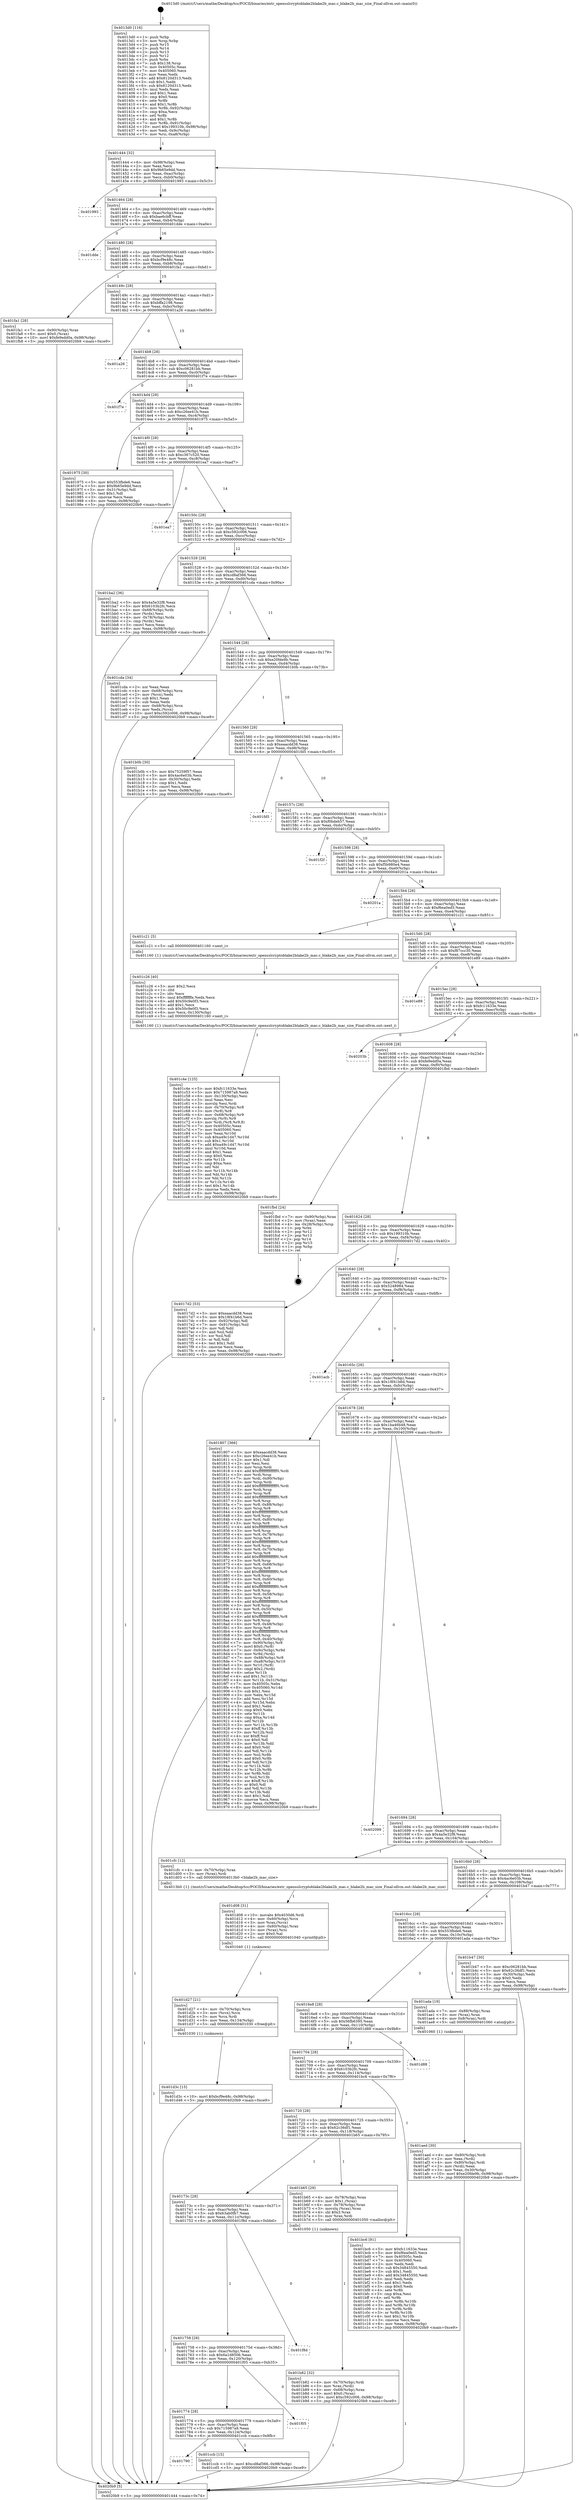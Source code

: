 digraph "0x4013d0" {
  label = "0x4013d0 (/mnt/c/Users/mathe/Desktop/tcc/POCII/binaries/extr_opensslcryptoblake2blake2b_mac.c_blake2b_mac_size_Final-ollvm.out::main(0))"
  labelloc = "t"
  node[shape=record]

  Entry [label="",width=0.3,height=0.3,shape=circle,fillcolor=black,style=filled]
  "0x401444" [label="{
     0x401444 [32]\l
     | [instrs]\l
     &nbsp;&nbsp;0x401444 \<+6\>: mov -0x98(%rbp),%eax\l
     &nbsp;&nbsp;0x40144a \<+2\>: mov %eax,%ecx\l
     &nbsp;&nbsp;0x40144c \<+6\>: sub $0x9b65e9dd,%ecx\l
     &nbsp;&nbsp;0x401452 \<+6\>: mov %eax,-0xac(%rbp)\l
     &nbsp;&nbsp;0x401458 \<+6\>: mov %ecx,-0xb0(%rbp)\l
     &nbsp;&nbsp;0x40145e \<+6\>: je 0000000000401993 \<main+0x5c3\>\l
  }"]
  "0x401993" [label="{
     0x401993\l
  }", style=dashed]
  "0x401464" [label="{
     0x401464 [28]\l
     | [instrs]\l
     &nbsp;&nbsp;0x401464 \<+5\>: jmp 0000000000401469 \<main+0x99\>\l
     &nbsp;&nbsp;0x401469 \<+6\>: mov -0xac(%rbp),%eax\l
     &nbsp;&nbsp;0x40146f \<+5\>: sub $0xbae6cbff,%eax\l
     &nbsp;&nbsp;0x401474 \<+6\>: mov %eax,-0xb4(%rbp)\l
     &nbsp;&nbsp;0x40147a \<+6\>: je 0000000000401dde \<main+0xa0e\>\l
  }"]
  Exit [label="",width=0.3,height=0.3,shape=circle,fillcolor=black,style=filled,peripheries=2]
  "0x401dde" [label="{
     0x401dde\l
  }", style=dashed]
  "0x401480" [label="{
     0x401480 [28]\l
     | [instrs]\l
     &nbsp;&nbsp;0x401480 \<+5\>: jmp 0000000000401485 \<main+0xb5\>\l
     &nbsp;&nbsp;0x401485 \<+6\>: mov -0xac(%rbp),%eax\l
     &nbsp;&nbsp;0x40148b \<+5\>: sub $0xbcf9e48c,%eax\l
     &nbsp;&nbsp;0x401490 \<+6\>: mov %eax,-0xb8(%rbp)\l
     &nbsp;&nbsp;0x401496 \<+6\>: je 0000000000401fa1 \<main+0xbd1\>\l
  }"]
  "0x401d3c" [label="{
     0x401d3c [15]\l
     | [instrs]\l
     &nbsp;&nbsp;0x401d3c \<+10\>: movl $0xbcf9e48c,-0x98(%rbp)\l
     &nbsp;&nbsp;0x401d46 \<+5\>: jmp 00000000004020b9 \<main+0xce9\>\l
  }"]
  "0x401fa1" [label="{
     0x401fa1 [28]\l
     | [instrs]\l
     &nbsp;&nbsp;0x401fa1 \<+7\>: mov -0x90(%rbp),%rax\l
     &nbsp;&nbsp;0x401fa8 \<+6\>: movl $0x0,(%rax)\l
     &nbsp;&nbsp;0x401fae \<+10\>: movl $0xfe9edd0a,-0x98(%rbp)\l
     &nbsp;&nbsp;0x401fb8 \<+5\>: jmp 00000000004020b9 \<main+0xce9\>\l
  }"]
  "0x40149c" [label="{
     0x40149c [28]\l
     | [instrs]\l
     &nbsp;&nbsp;0x40149c \<+5\>: jmp 00000000004014a1 \<main+0xd1\>\l
     &nbsp;&nbsp;0x4014a1 \<+6\>: mov -0xac(%rbp),%eax\l
     &nbsp;&nbsp;0x4014a7 \<+5\>: sub $0xbffa2198,%eax\l
     &nbsp;&nbsp;0x4014ac \<+6\>: mov %eax,-0xbc(%rbp)\l
     &nbsp;&nbsp;0x4014b2 \<+6\>: je 0000000000401a26 \<main+0x656\>\l
  }"]
  "0x401d27" [label="{
     0x401d27 [21]\l
     | [instrs]\l
     &nbsp;&nbsp;0x401d27 \<+4\>: mov -0x70(%rbp),%rcx\l
     &nbsp;&nbsp;0x401d2b \<+3\>: mov (%rcx),%rcx\l
     &nbsp;&nbsp;0x401d2e \<+3\>: mov %rcx,%rdi\l
     &nbsp;&nbsp;0x401d31 \<+6\>: mov %eax,-0x134(%rbp)\l
     &nbsp;&nbsp;0x401d37 \<+5\>: call 0000000000401030 \<free@plt\>\l
     | [calls]\l
     &nbsp;&nbsp;0x401030 \{1\} (unknown)\l
  }"]
  "0x401a26" [label="{
     0x401a26\l
  }", style=dashed]
  "0x4014b8" [label="{
     0x4014b8 [28]\l
     | [instrs]\l
     &nbsp;&nbsp;0x4014b8 \<+5\>: jmp 00000000004014bd \<main+0xed\>\l
     &nbsp;&nbsp;0x4014bd \<+6\>: mov -0xac(%rbp),%eax\l
     &nbsp;&nbsp;0x4014c3 \<+5\>: sub $0xc06281bb,%eax\l
     &nbsp;&nbsp;0x4014c8 \<+6\>: mov %eax,-0xc0(%rbp)\l
     &nbsp;&nbsp;0x4014ce \<+6\>: je 0000000000401f7e \<main+0xbae\>\l
  }"]
  "0x401d08" [label="{
     0x401d08 [31]\l
     | [instrs]\l
     &nbsp;&nbsp;0x401d08 \<+10\>: movabs $0x4030d6,%rdi\l
     &nbsp;&nbsp;0x401d12 \<+4\>: mov -0x60(%rbp),%rcx\l
     &nbsp;&nbsp;0x401d16 \<+3\>: mov %rax,(%rcx)\l
     &nbsp;&nbsp;0x401d19 \<+4\>: mov -0x60(%rbp),%rax\l
     &nbsp;&nbsp;0x401d1d \<+3\>: mov (%rax),%rsi\l
     &nbsp;&nbsp;0x401d20 \<+2\>: mov $0x0,%al\l
     &nbsp;&nbsp;0x401d22 \<+5\>: call 0000000000401040 \<printf@plt\>\l
     | [calls]\l
     &nbsp;&nbsp;0x401040 \{1\} (unknown)\l
  }"]
  "0x401f7e" [label="{
     0x401f7e\l
  }", style=dashed]
  "0x4014d4" [label="{
     0x4014d4 [28]\l
     | [instrs]\l
     &nbsp;&nbsp;0x4014d4 \<+5\>: jmp 00000000004014d9 \<main+0x109\>\l
     &nbsp;&nbsp;0x4014d9 \<+6\>: mov -0xac(%rbp),%eax\l
     &nbsp;&nbsp;0x4014df \<+5\>: sub $0xc26ee41b,%eax\l
     &nbsp;&nbsp;0x4014e4 \<+6\>: mov %eax,-0xc4(%rbp)\l
     &nbsp;&nbsp;0x4014ea \<+6\>: je 0000000000401975 \<main+0x5a5\>\l
  }"]
  "0x401790" [label="{
     0x401790\l
  }", style=dashed]
  "0x401975" [label="{
     0x401975 [30]\l
     | [instrs]\l
     &nbsp;&nbsp;0x401975 \<+5\>: mov $0x553fbde6,%eax\l
     &nbsp;&nbsp;0x40197a \<+5\>: mov $0x9b65e9dd,%ecx\l
     &nbsp;&nbsp;0x40197f \<+3\>: mov -0x31(%rbp),%dl\l
     &nbsp;&nbsp;0x401982 \<+3\>: test $0x1,%dl\l
     &nbsp;&nbsp;0x401985 \<+3\>: cmovne %ecx,%eax\l
     &nbsp;&nbsp;0x401988 \<+6\>: mov %eax,-0x98(%rbp)\l
     &nbsp;&nbsp;0x40198e \<+5\>: jmp 00000000004020b9 \<main+0xce9\>\l
  }"]
  "0x4014f0" [label="{
     0x4014f0 [28]\l
     | [instrs]\l
     &nbsp;&nbsp;0x4014f0 \<+5\>: jmp 00000000004014f5 \<main+0x125\>\l
     &nbsp;&nbsp;0x4014f5 \<+6\>: mov -0xac(%rbp),%eax\l
     &nbsp;&nbsp;0x4014fb \<+5\>: sub $0xc367c520,%eax\l
     &nbsp;&nbsp;0x401500 \<+6\>: mov %eax,-0xc8(%rbp)\l
     &nbsp;&nbsp;0x401506 \<+6\>: je 0000000000401ea7 \<main+0xad7\>\l
  }"]
  "0x401ccb" [label="{
     0x401ccb [15]\l
     | [instrs]\l
     &nbsp;&nbsp;0x401ccb \<+10\>: movl $0xcd8af366,-0x98(%rbp)\l
     &nbsp;&nbsp;0x401cd5 \<+5\>: jmp 00000000004020b9 \<main+0xce9\>\l
  }"]
  "0x401ea7" [label="{
     0x401ea7\l
  }", style=dashed]
  "0x40150c" [label="{
     0x40150c [28]\l
     | [instrs]\l
     &nbsp;&nbsp;0x40150c \<+5\>: jmp 0000000000401511 \<main+0x141\>\l
     &nbsp;&nbsp;0x401511 \<+6\>: mov -0xac(%rbp),%eax\l
     &nbsp;&nbsp;0x401517 \<+5\>: sub $0xc592c006,%eax\l
     &nbsp;&nbsp;0x40151c \<+6\>: mov %eax,-0xcc(%rbp)\l
     &nbsp;&nbsp;0x401522 \<+6\>: je 0000000000401ba2 \<main+0x7d2\>\l
  }"]
  "0x401774" [label="{
     0x401774 [28]\l
     | [instrs]\l
     &nbsp;&nbsp;0x401774 \<+5\>: jmp 0000000000401779 \<main+0x3a9\>\l
     &nbsp;&nbsp;0x401779 \<+6\>: mov -0xac(%rbp),%eax\l
     &nbsp;&nbsp;0x40177f \<+5\>: sub $0x715987a9,%eax\l
     &nbsp;&nbsp;0x401784 \<+6\>: mov %eax,-0x124(%rbp)\l
     &nbsp;&nbsp;0x40178a \<+6\>: je 0000000000401ccb \<main+0x8fb\>\l
  }"]
  "0x401ba2" [label="{
     0x401ba2 [36]\l
     | [instrs]\l
     &nbsp;&nbsp;0x401ba2 \<+5\>: mov $0x4a5e32f8,%eax\l
     &nbsp;&nbsp;0x401ba7 \<+5\>: mov $0x6103b2fc,%ecx\l
     &nbsp;&nbsp;0x401bac \<+4\>: mov -0x68(%rbp),%rdx\l
     &nbsp;&nbsp;0x401bb0 \<+2\>: mov (%rdx),%esi\l
     &nbsp;&nbsp;0x401bb2 \<+4\>: mov -0x78(%rbp),%rdx\l
     &nbsp;&nbsp;0x401bb6 \<+2\>: cmp (%rdx),%esi\l
     &nbsp;&nbsp;0x401bb8 \<+3\>: cmovl %ecx,%eax\l
     &nbsp;&nbsp;0x401bbb \<+6\>: mov %eax,-0x98(%rbp)\l
     &nbsp;&nbsp;0x401bc1 \<+5\>: jmp 00000000004020b9 \<main+0xce9\>\l
  }"]
  "0x401528" [label="{
     0x401528 [28]\l
     | [instrs]\l
     &nbsp;&nbsp;0x401528 \<+5\>: jmp 000000000040152d \<main+0x15d\>\l
     &nbsp;&nbsp;0x40152d \<+6\>: mov -0xac(%rbp),%eax\l
     &nbsp;&nbsp;0x401533 \<+5\>: sub $0xcd8af366,%eax\l
     &nbsp;&nbsp;0x401538 \<+6\>: mov %eax,-0xd0(%rbp)\l
     &nbsp;&nbsp;0x40153e \<+6\>: je 0000000000401cda \<main+0x90a\>\l
  }"]
  "0x401f05" [label="{
     0x401f05\l
  }", style=dashed]
  "0x401cda" [label="{
     0x401cda [34]\l
     | [instrs]\l
     &nbsp;&nbsp;0x401cda \<+2\>: xor %eax,%eax\l
     &nbsp;&nbsp;0x401cdc \<+4\>: mov -0x68(%rbp),%rcx\l
     &nbsp;&nbsp;0x401ce0 \<+2\>: mov (%rcx),%edx\l
     &nbsp;&nbsp;0x401ce2 \<+3\>: sub $0x1,%eax\l
     &nbsp;&nbsp;0x401ce5 \<+2\>: sub %eax,%edx\l
     &nbsp;&nbsp;0x401ce7 \<+4\>: mov -0x68(%rbp),%rcx\l
     &nbsp;&nbsp;0x401ceb \<+2\>: mov %edx,(%rcx)\l
     &nbsp;&nbsp;0x401ced \<+10\>: movl $0xc592c006,-0x98(%rbp)\l
     &nbsp;&nbsp;0x401cf7 \<+5\>: jmp 00000000004020b9 \<main+0xce9\>\l
  }"]
  "0x401544" [label="{
     0x401544 [28]\l
     | [instrs]\l
     &nbsp;&nbsp;0x401544 \<+5\>: jmp 0000000000401549 \<main+0x179\>\l
     &nbsp;&nbsp;0x401549 \<+6\>: mov -0xac(%rbp),%eax\l
     &nbsp;&nbsp;0x40154f \<+5\>: sub $0xe20fde9b,%eax\l
     &nbsp;&nbsp;0x401554 \<+6\>: mov %eax,-0xd4(%rbp)\l
     &nbsp;&nbsp;0x40155a \<+6\>: je 0000000000401b0b \<main+0x73b\>\l
  }"]
  "0x401758" [label="{
     0x401758 [28]\l
     | [instrs]\l
     &nbsp;&nbsp;0x401758 \<+5\>: jmp 000000000040175d \<main+0x38d\>\l
     &nbsp;&nbsp;0x40175d \<+6\>: mov -0xac(%rbp),%eax\l
     &nbsp;&nbsp;0x401763 \<+5\>: sub $0x6a1d8506,%eax\l
     &nbsp;&nbsp;0x401768 \<+6\>: mov %eax,-0x120(%rbp)\l
     &nbsp;&nbsp;0x40176e \<+6\>: je 0000000000401f05 \<main+0xb35\>\l
  }"]
  "0x401b0b" [label="{
     0x401b0b [30]\l
     | [instrs]\l
     &nbsp;&nbsp;0x401b0b \<+5\>: mov $0x75259f57,%eax\l
     &nbsp;&nbsp;0x401b10 \<+5\>: mov $0x4ac6e03b,%ecx\l
     &nbsp;&nbsp;0x401b15 \<+3\>: mov -0x30(%rbp),%edx\l
     &nbsp;&nbsp;0x401b18 \<+3\>: cmp $0x1,%edx\l
     &nbsp;&nbsp;0x401b1b \<+3\>: cmovl %ecx,%eax\l
     &nbsp;&nbsp;0x401b1e \<+6\>: mov %eax,-0x98(%rbp)\l
     &nbsp;&nbsp;0x401b24 \<+5\>: jmp 00000000004020b9 \<main+0xce9\>\l
  }"]
  "0x401560" [label="{
     0x401560 [28]\l
     | [instrs]\l
     &nbsp;&nbsp;0x401560 \<+5\>: jmp 0000000000401565 \<main+0x195\>\l
     &nbsp;&nbsp;0x401565 \<+6\>: mov -0xac(%rbp),%eax\l
     &nbsp;&nbsp;0x40156b \<+5\>: sub $0xeaacdd38,%eax\l
     &nbsp;&nbsp;0x401570 \<+6\>: mov %eax,-0xd8(%rbp)\l
     &nbsp;&nbsp;0x401576 \<+6\>: je 0000000000401fd5 \<main+0xc05\>\l
  }"]
  "0x401f8d" [label="{
     0x401f8d\l
  }", style=dashed]
  "0x401fd5" [label="{
     0x401fd5\l
  }", style=dashed]
  "0x40157c" [label="{
     0x40157c [28]\l
     | [instrs]\l
     &nbsp;&nbsp;0x40157c \<+5\>: jmp 0000000000401581 \<main+0x1b1\>\l
     &nbsp;&nbsp;0x401581 \<+6\>: mov -0xac(%rbp),%eax\l
     &nbsp;&nbsp;0x401587 \<+5\>: sub $0xf0bdeb57,%eax\l
     &nbsp;&nbsp;0x40158c \<+6\>: mov %eax,-0xdc(%rbp)\l
     &nbsp;&nbsp;0x401592 \<+6\>: je 0000000000401f2f \<main+0xb5f\>\l
  }"]
  "0x401c4e" [label="{
     0x401c4e [125]\l
     | [instrs]\l
     &nbsp;&nbsp;0x401c4e \<+5\>: mov $0xfc11633e,%ecx\l
     &nbsp;&nbsp;0x401c53 \<+5\>: mov $0x715987a9,%edx\l
     &nbsp;&nbsp;0x401c58 \<+6\>: mov -0x130(%rbp),%esi\l
     &nbsp;&nbsp;0x401c5e \<+3\>: imul %eax,%esi\l
     &nbsp;&nbsp;0x401c61 \<+3\>: movslq %esi,%rdi\l
     &nbsp;&nbsp;0x401c64 \<+4\>: mov -0x70(%rbp),%r8\l
     &nbsp;&nbsp;0x401c68 \<+3\>: mov (%r8),%r8\l
     &nbsp;&nbsp;0x401c6b \<+4\>: mov -0x68(%rbp),%r9\l
     &nbsp;&nbsp;0x401c6f \<+3\>: movslq (%r9),%r9\l
     &nbsp;&nbsp;0x401c72 \<+4\>: mov %rdi,(%r8,%r9,8)\l
     &nbsp;&nbsp;0x401c76 \<+7\>: mov 0x40505c,%eax\l
     &nbsp;&nbsp;0x401c7d \<+7\>: mov 0x405060,%esi\l
     &nbsp;&nbsp;0x401c84 \<+3\>: mov %eax,%r10d\l
     &nbsp;&nbsp;0x401c87 \<+7\>: sub $0xa49c1d47,%r10d\l
     &nbsp;&nbsp;0x401c8e \<+4\>: sub $0x1,%r10d\l
     &nbsp;&nbsp;0x401c92 \<+7\>: add $0xa49c1d47,%r10d\l
     &nbsp;&nbsp;0x401c99 \<+4\>: imul %r10d,%eax\l
     &nbsp;&nbsp;0x401c9d \<+3\>: and $0x1,%eax\l
     &nbsp;&nbsp;0x401ca0 \<+3\>: cmp $0x0,%eax\l
     &nbsp;&nbsp;0x401ca3 \<+4\>: sete %r11b\l
     &nbsp;&nbsp;0x401ca7 \<+3\>: cmp $0xa,%esi\l
     &nbsp;&nbsp;0x401caa \<+3\>: setl %bl\l
     &nbsp;&nbsp;0x401cad \<+3\>: mov %r11b,%r14b\l
     &nbsp;&nbsp;0x401cb0 \<+3\>: and %bl,%r14b\l
     &nbsp;&nbsp;0x401cb3 \<+3\>: xor %bl,%r11b\l
     &nbsp;&nbsp;0x401cb6 \<+3\>: or %r11b,%r14b\l
     &nbsp;&nbsp;0x401cb9 \<+4\>: test $0x1,%r14b\l
     &nbsp;&nbsp;0x401cbd \<+3\>: cmovne %edx,%ecx\l
     &nbsp;&nbsp;0x401cc0 \<+6\>: mov %ecx,-0x98(%rbp)\l
     &nbsp;&nbsp;0x401cc6 \<+5\>: jmp 00000000004020b9 \<main+0xce9\>\l
  }"]
  "0x401f2f" [label="{
     0x401f2f\l
  }", style=dashed]
  "0x401598" [label="{
     0x401598 [28]\l
     | [instrs]\l
     &nbsp;&nbsp;0x401598 \<+5\>: jmp 000000000040159d \<main+0x1cd\>\l
     &nbsp;&nbsp;0x40159d \<+6\>: mov -0xac(%rbp),%eax\l
     &nbsp;&nbsp;0x4015a3 \<+5\>: sub $0xf5b980e4,%eax\l
     &nbsp;&nbsp;0x4015a8 \<+6\>: mov %eax,-0xe0(%rbp)\l
     &nbsp;&nbsp;0x4015ae \<+6\>: je 000000000040201a \<main+0xc4a\>\l
  }"]
  "0x401c26" [label="{
     0x401c26 [40]\l
     | [instrs]\l
     &nbsp;&nbsp;0x401c26 \<+5\>: mov $0x2,%ecx\l
     &nbsp;&nbsp;0x401c2b \<+1\>: cltd\l
     &nbsp;&nbsp;0x401c2c \<+2\>: idiv %ecx\l
     &nbsp;&nbsp;0x401c2e \<+6\>: imul $0xfffffffe,%edx,%ecx\l
     &nbsp;&nbsp;0x401c34 \<+6\>: add $0x50c9e0f3,%ecx\l
     &nbsp;&nbsp;0x401c3a \<+3\>: add $0x1,%ecx\l
     &nbsp;&nbsp;0x401c3d \<+6\>: sub $0x50c9e0f3,%ecx\l
     &nbsp;&nbsp;0x401c43 \<+6\>: mov %ecx,-0x130(%rbp)\l
     &nbsp;&nbsp;0x401c49 \<+5\>: call 0000000000401160 \<next_i\>\l
     | [calls]\l
     &nbsp;&nbsp;0x401160 \{1\} (/mnt/c/Users/mathe/Desktop/tcc/POCII/binaries/extr_opensslcryptoblake2blake2b_mac.c_blake2b_mac_size_Final-ollvm.out::next_i)\l
  }"]
  "0x40201a" [label="{
     0x40201a\l
  }", style=dashed]
  "0x4015b4" [label="{
     0x4015b4 [28]\l
     | [instrs]\l
     &nbsp;&nbsp;0x4015b4 \<+5\>: jmp 00000000004015b9 \<main+0x1e9\>\l
     &nbsp;&nbsp;0x4015b9 \<+6\>: mov -0xac(%rbp),%eax\l
     &nbsp;&nbsp;0x4015bf \<+5\>: sub $0xf6ea0ed5,%eax\l
     &nbsp;&nbsp;0x4015c4 \<+6\>: mov %eax,-0xe4(%rbp)\l
     &nbsp;&nbsp;0x4015ca \<+6\>: je 0000000000401c21 \<main+0x851\>\l
  }"]
  "0x401b82" [label="{
     0x401b82 [32]\l
     | [instrs]\l
     &nbsp;&nbsp;0x401b82 \<+4\>: mov -0x70(%rbp),%rdi\l
     &nbsp;&nbsp;0x401b86 \<+3\>: mov %rax,(%rdi)\l
     &nbsp;&nbsp;0x401b89 \<+4\>: mov -0x68(%rbp),%rax\l
     &nbsp;&nbsp;0x401b8d \<+6\>: movl $0x0,(%rax)\l
     &nbsp;&nbsp;0x401b93 \<+10\>: movl $0xc592c006,-0x98(%rbp)\l
     &nbsp;&nbsp;0x401b9d \<+5\>: jmp 00000000004020b9 \<main+0xce9\>\l
  }"]
  "0x401c21" [label="{
     0x401c21 [5]\l
     | [instrs]\l
     &nbsp;&nbsp;0x401c21 \<+5\>: call 0000000000401160 \<next_i\>\l
     | [calls]\l
     &nbsp;&nbsp;0x401160 \{1\} (/mnt/c/Users/mathe/Desktop/tcc/POCII/binaries/extr_opensslcryptoblake2blake2b_mac.c_blake2b_mac_size_Final-ollvm.out::next_i)\l
  }"]
  "0x4015d0" [label="{
     0x4015d0 [28]\l
     | [instrs]\l
     &nbsp;&nbsp;0x4015d0 \<+5\>: jmp 00000000004015d5 \<main+0x205\>\l
     &nbsp;&nbsp;0x4015d5 \<+6\>: mov -0xac(%rbp),%eax\l
     &nbsp;&nbsp;0x4015db \<+5\>: sub $0xf87ccc30,%eax\l
     &nbsp;&nbsp;0x4015e0 \<+6\>: mov %eax,-0xe8(%rbp)\l
     &nbsp;&nbsp;0x4015e6 \<+6\>: je 0000000000401e89 \<main+0xab9\>\l
  }"]
  "0x40173c" [label="{
     0x40173c [28]\l
     | [instrs]\l
     &nbsp;&nbsp;0x40173c \<+5\>: jmp 0000000000401741 \<main+0x371\>\l
     &nbsp;&nbsp;0x401741 \<+6\>: mov -0xac(%rbp),%eax\l
     &nbsp;&nbsp;0x401747 \<+5\>: sub $0x63ab0fb7,%eax\l
     &nbsp;&nbsp;0x40174c \<+6\>: mov %eax,-0x11c(%rbp)\l
     &nbsp;&nbsp;0x401752 \<+6\>: je 0000000000401f8d \<main+0xbbd\>\l
  }"]
  "0x401e89" [label="{
     0x401e89\l
  }", style=dashed]
  "0x4015ec" [label="{
     0x4015ec [28]\l
     | [instrs]\l
     &nbsp;&nbsp;0x4015ec \<+5\>: jmp 00000000004015f1 \<main+0x221\>\l
     &nbsp;&nbsp;0x4015f1 \<+6\>: mov -0xac(%rbp),%eax\l
     &nbsp;&nbsp;0x4015f7 \<+5\>: sub $0xfc11633e,%eax\l
     &nbsp;&nbsp;0x4015fc \<+6\>: mov %eax,-0xec(%rbp)\l
     &nbsp;&nbsp;0x401602 \<+6\>: je 000000000040203b \<main+0xc6b\>\l
  }"]
  "0x401b65" [label="{
     0x401b65 [29]\l
     | [instrs]\l
     &nbsp;&nbsp;0x401b65 \<+4\>: mov -0x78(%rbp),%rax\l
     &nbsp;&nbsp;0x401b69 \<+6\>: movl $0x1,(%rax)\l
     &nbsp;&nbsp;0x401b6f \<+4\>: mov -0x78(%rbp),%rax\l
     &nbsp;&nbsp;0x401b73 \<+3\>: movslq (%rax),%rax\l
     &nbsp;&nbsp;0x401b76 \<+4\>: shl $0x3,%rax\l
     &nbsp;&nbsp;0x401b7a \<+3\>: mov %rax,%rdi\l
     &nbsp;&nbsp;0x401b7d \<+5\>: call 0000000000401050 \<malloc@plt\>\l
     | [calls]\l
     &nbsp;&nbsp;0x401050 \{1\} (unknown)\l
  }"]
  "0x40203b" [label="{
     0x40203b\l
  }", style=dashed]
  "0x401608" [label="{
     0x401608 [28]\l
     | [instrs]\l
     &nbsp;&nbsp;0x401608 \<+5\>: jmp 000000000040160d \<main+0x23d\>\l
     &nbsp;&nbsp;0x40160d \<+6\>: mov -0xac(%rbp),%eax\l
     &nbsp;&nbsp;0x401613 \<+5\>: sub $0xfe9edd0a,%eax\l
     &nbsp;&nbsp;0x401618 \<+6\>: mov %eax,-0xf0(%rbp)\l
     &nbsp;&nbsp;0x40161e \<+6\>: je 0000000000401fbd \<main+0xbed\>\l
  }"]
  "0x401720" [label="{
     0x401720 [28]\l
     | [instrs]\l
     &nbsp;&nbsp;0x401720 \<+5\>: jmp 0000000000401725 \<main+0x355\>\l
     &nbsp;&nbsp;0x401725 \<+6\>: mov -0xac(%rbp),%eax\l
     &nbsp;&nbsp;0x40172b \<+5\>: sub $0x62c36df1,%eax\l
     &nbsp;&nbsp;0x401730 \<+6\>: mov %eax,-0x118(%rbp)\l
     &nbsp;&nbsp;0x401736 \<+6\>: je 0000000000401b65 \<main+0x795\>\l
  }"]
  "0x401fbd" [label="{
     0x401fbd [24]\l
     | [instrs]\l
     &nbsp;&nbsp;0x401fbd \<+7\>: mov -0x90(%rbp),%rax\l
     &nbsp;&nbsp;0x401fc4 \<+2\>: mov (%rax),%eax\l
     &nbsp;&nbsp;0x401fc6 \<+4\>: lea -0x28(%rbp),%rsp\l
     &nbsp;&nbsp;0x401fca \<+1\>: pop %rbx\l
     &nbsp;&nbsp;0x401fcb \<+2\>: pop %r12\l
     &nbsp;&nbsp;0x401fcd \<+2\>: pop %r13\l
     &nbsp;&nbsp;0x401fcf \<+2\>: pop %r14\l
     &nbsp;&nbsp;0x401fd1 \<+2\>: pop %r15\l
     &nbsp;&nbsp;0x401fd3 \<+1\>: pop %rbp\l
     &nbsp;&nbsp;0x401fd4 \<+1\>: ret\l
  }"]
  "0x401624" [label="{
     0x401624 [28]\l
     | [instrs]\l
     &nbsp;&nbsp;0x401624 \<+5\>: jmp 0000000000401629 \<main+0x259\>\l
     &nbsp;&nbsp;0x401629 \<+6\>: mov -0xac(%rbp),%eax\l
     &nbsp;&nbsp;0x40162f \<+5\>: sub $0x199310b,%eax\l
     &nbsp;&nbsp;0x401634 \<+6\>: mov %eax,-0xf4(%rbp)\l
     &nbsp;&nbsp;0x40163a \<+6\>: je 00000000004017d2 \<main+0x402\>\l
  }"]
  "0x401bc6" [label="{
     0x401bc6 [91]\l
     | [instrs]\l
     &nbsp;&nbsp;0x401bc6 \<+5\>: mov $0xfc11633e,%eax\l
     &nbsp;&nbsp;0x401bcb \<+5\>: mov $0xf6ea0ed5,%ecx\l
     &nbsp;&nbsp;0x401bd0 \<+7\>: mov 0x40505c,%edx\l
     &nbsp;&nbsp;0x401bd7 \<+7\>: mov 0x405060,%esi\l
     &nbsp;&nbsp;0x401bde \<+2\>: mov %edx,%edi\l
     &nbsp;&nbsp;0x401be0 \<+6\>: sub $0x34845550,%edi\l
     &nbsp;&nbsp;0x401be6 \<+3\>: sub $0x1,%edi\l
     &nbsp;&nbsp;0x401be9 \<+6\>: add $0x34845550,%edi\l
     &nbsp;&nbsp;0x401bef \<+3\>: imul %edi,%edx\l
     &nbsp;&nbsp;0x401bf2 \<+3\>: and $0x1,%edx\l
     &nbsp;&nbsp;0x401bf5 \<+3\>: cmp $0x0,%edx\l
     &nbsp;&nbsp;0x401bf8 \<+4\>: sete %r8b\l
     &nbsp;&nbsp;0x401bfc \<+3\>: cmp $0xa,%esi\l
     &nbsp;&nbsp;0x401bff \<+4\>: setl %r9b\l
     &nbsp;&nbsp;0x401c03 \<+3\>: mov %r8b,%r10b\l
     &nbsp;&nbsp;0x401c06 \<+3\>: and %r9b,%r10b\l
     &nbsp;&nbsp;0x401c09 \<+3\>: xor %r9b,%r8b\l
     &nbsp;&nbsp;0x401c0c \<+3\>: or %r8b,%r10b\l
     &nbsp;&nbsp;0x401c0f \<+4\>: test $0x1,%r10b\l
     &nbsp;&nbsp;0x401c13 \<+3\>: cmovne %ecx,%eax\l
     &nbsp;&nbsp;0x401c16 \<+6\>: mov %eax,-0x98(%rbp)\l
     &nbsp;&nbsp;0x401c1c \<+5\>: jmp 00000000004020b9 \<main+0xce9\>\l
  }"]
  "0x4017d2" [label="{
     0x4017d2 [53]\l
     | [instrs]\l
     &nbsp;&nbsp;0x4017d2 \<+5\>: mov $0xeaacdd38,%eax\l
     &nbsp;&nbsp;0x4017d7 \<+5\>: mov $0x18f41b6d,%ecx\l
     &nbsp;&nbsp;0x4017dc \<+6\>: mov -0x92(%rbp),%dl\l
     &nbsp;&nbsp;0x4017e2 \<+7\>: mov -0x91(%rbp),%sil\l
     &nbsp;&nbsp;0x4017e9 \<+3\>: mov %dl,%dil\l
     &nbsp;&nbsp;0x4017ec \<+3\>: and %sil,%dil\l
     &nbsp;&nbsp;0x4017ef \<+3\>: xor %sil,%dl\l
     &nbsp;&nbsp;0x4017f2 \<+3\>: or %dl,%dil\l
     &nbsp;&nbsp;0x4017f5 \<+4\>: test $0x1,%dil\l
     &nbsp;&nbsp;0x4017f9 \<+3\>: cmovne %ecx,%eax\l
     &nbsp;&nbsp;0x4017fc \<+6\>: mov %eax,-0x98(%rbp)\l
     &nbsp;&nbsp;0x401802 \<+5\>: jmp 00000000004020b9 \<main+0xce9\>\l
  }"]
  "0x401640" [label="{
     0x401640 [28]\l
     | [instrs]\l
     &nbsp;&nbsp;0x401640 \<+5\>: jmp 0000000000401645 \<main+0x275\>\l
     &nbsp;&nbsp;0x401645 \<+6\>: mov -0xac(%rbp),%eax\l
     &nbsp;&nbsp;0x40164b \<+5\>: sub $0x5248984,%eax\l
     &nbsp;&nbsp;0x401650 \<+6\>: mov %eax,-0xf8(%rbp)\l
     &nbsp;&nbsp;0x401656 \<+6\>: je 0000000000401acb \<main+0x6fb\>\l
  }"]
  "0x4020b9" [label="{
     0x4020b9 [5]\l
     | [instrs]\l
     &nbsp;&nbsp;0x4020b9 \<+5\>: jmp 0000000000401444 \<main+0x74\>\l
  }"]
  "0x4013d0" [label="{
     0x4013d0 [116]\l
     | [instrs]\l
     &nbsp;&nbsp;0x4013d0 \<+1\>: push %rbp\l
     &nbsp;&nbsp;0x4013d1 \<+3\>: mov %rsp,%rbp\l
     &nbsp;&nbsp;0x4013d4 \<+2\>: push %r15\l
     &nbsp;&nbsp;0x4013d6 \<+2\>: push %r14\l
     &nbsp;&nbsp;0x4013d8 \<+2\>: push %r13\l
     &nbsp;&nbsp;0x4013da \<+2\>: push %r12\l
     &nbsp;&nbsp;0x4013dc \<+1\>: push %rbx\l
     &nbsp;&nbsp;0x4013dd \<+7\>: sub $0x138,%rsp\l
     &nbsp;&nbsp;0x4013e4 \<+7\>: mov 0x40505c,%eax\l
     &nbsp;&nbsp;0x4013eb \<+7\>: mov 0x405060,%ecx\l
     &nbsp;&nbsp;0x4013f2 \<+2\>: mov %eax,%edx\l
     &nbsp;&nbsp;0x4013f4 \<+6\>: add $0x8120d313,%edx\l
     &nbsp;&nbsp;0x4013fa \<+3\>: sub $0x1,%edx\l
     &nbsp;&nbsp;0x4013fd \<+6\>: sub $0x8120d313,%edx\l
     &nbsp;&nbsp;0x401403 \<+3\>: imul %edx,%eax\l
     &nbsp;&nbsp;0x401406 \<+3\>: and $0x1,%eax\l
     &nbsp;&nbsp;0x401409 \<+3\>: cmp $0x0,%eax\l
     &nbsp;&nbsp;0x40140c \<+4\>: sete %r8b\l
     &nbsp;&nbsp;0x401410 \<+4\>: and $0x1,%r8b\l
     &nbsp;&nbsp;0x401414 \<+7\>: mov %r8b,-0x92(%rbp)\l
     &nbsp;&nbsp;0x40141b \<+3\>: cmp $0xa,%ecx\l
     &nbsp;&nbsp;0x40141e \<+4\>: setl %r8b\l
     &nbsp;&nbsp;0x401422 \<+4\>: and $0x1,%r8b\l
     &nbsp;&nbsp;0x401426 \<+7\>: mov %r8b,-0x91(%rbp)\l
     &nbsp;&nbsp;0x40142d \<+10\>: movl $0x199310b,-0x98(%rbp)\l
     &nbsp;&nbsp;0x401437 \<+6\>: mov %edi,-0x9c(%rbp)\l
     &nbsp;&nbsp;0x40143d \<+7\>: mov %rsi,-0xa8(%rbp)\l
  }"]
  "0x401704" [label="{
     0x401704 [28]\l
     | [instrs]\l
     &nbsp;&nbsp;0x401704 \<+5\>: jmp 0000000000401709 \<main+0x339\>\l
     &nbsp;&nbsp;0x401709 \<+6\>: mov -0xac(%rbp),%eax\l
     &nbsp;&nbsp;0x40170f \<+5\>: sub $0x6103b2fc,%eax\l
     &nbsp;&nbsp;0x401714 \<+6\>: mov %eax,-0x114(%rbp)\l
     &nbsp;&nbsp;0x40171a \<+6\>: je 0000000000401bc6 \<main+0x7f6\>\l
  }"]
  "0x401acb" [label="{
     0x401acb\l
  }", style=dashed]
  "0x40165c" [label="{
     0x40165c [28]\l
     | [instrs]\l
     &nbsp;&nbsp;0x40165c \<+5\>: jmp 0000000000401661 \<main+0x291\>\l
     &nbsp;&nbsp;0x401661 \<+6\>: mov -0xac(%rbp),%eax\l
     &nbsp;&nbsp;0x401667 \<+5\>: sub $0x18f41b6d,%eax\l
     &nbsp;&nbsp;0x40166c \<+6\>: mov %eax,-0xfc(%rbp)\l
     &nbsp;&nbsp;0x401672 \<+6\>: je 0000000000401807 \<main+0x437\>\l
  }"]
  "0x401d88" [label="{
     0x401d88\l
  }", style=dashed]
  "0x401807" [label="{
     0x401807 [366]\l
     | [instrs]\l
     &nbsp;&nbsp;0x401807 \<+5\>: mov $0xeaacdd38,%eax\l
     &nbsp;&nbsp;0x40180c \<+5\>: mov $0xc26ee41b,%ecx\l
     &nbsp;&nbsp;0x401811 \<+2\>: mov $0x1,%dl\l
     &nbsp;&nbsp;0x401813 \<+2\>: xor %esi,%esi\l
     &nbsp;&nbsp;0x401815 \<+3\>: mov %rsp,%rdi\l
     &nbsp;&nbsp;0x401818 \<+4\>: add $0xfffffffffffffff0,%rdi\l
     &nbsp;&nbsp;0x40181c \<+3\>: mov %rdi,%rsp\l
     &nbsp;&nbsp;0x40181f \<+7\>: mov %rdi,-0x90(%rbp)\l
     &nbsp;&nbsp;0x401826 \<+3\>: mov %rsp,%rdi\l
     &nbsp;&nbsp;0x401829 \<+4\>: add $0xfffffffffffffff0,%rdi\l
     &nbsp;&nbsp;0x40182d \<+3\>: mov %rdi,%rsp\l
     &nbsp;&nbsp;0x401830 \<+3\>: mov %rsp,%r8\l
     &nbsp;&nbsp;0x401833 \<+4\>: add $0xfffffffffffffff0,%r8\l
     &nbsp;&nbsp;0x401837 \<+3\>: mov %r8,%rsp\l
     &nbsp;&nbsp;0x40183a \<+7\>: mov %r8,-0x88(%rbp)\l
     &nbsp;&nbsp;0x401841 \<+3\>: mov %rsp,%r8\l
     &nbsp;&nbsp;0x401844 \<+4\>: add $0xfffffffffffffff0,%r8\l
     &nbsp;&nbsp;0x401848 \<+3\>: mov %r8,%rsp\l
     &nbsp;&nbsp;0x40184b \<+4\>: mov %r8,-0x80(%rbp)\l
     &nbsp;&nbsp;0x40184f \<+3\>: mov %rsp,%r8\l
     &nbsp;&nbsp;0x401852 \<+4\>: add $0xfffffffffffffff0,%r8\l
     &nbsp;&nbsp;0x401856 \<+3\>: mov %r8,%rsp\l
     &nbsp;&nbsp;0x401859 \<+4\>: mov %r8,-0x78(%rbp)\l
     &nbsp;&nbsp;0x40185d \<+3\>: mov %rsp,%r8\l
     &nbsp;&nbsp;0x401860 \<+4\>: add $0xfffffffffffffff0,%r8\l
     &nbsp;&nbsp;0x401864 \<+3\>: mov %r8,%rsp\l
     &nbsp;&nbsp;0x401867 \<+4\>: mov %r8,-0x70(%rbp)\l
     &nbsp;&nbsp;0x40186b \<+3\>: mov %rsp,%r8\l
     &nbsp;&nbsp;0x40186e \<+4\>: add $0xfffffffffffffff0,%r8\l
     &nbsp;&nbsp;0x401872 \<+3\>: mov %r8,%rsp\l
     &nbsp;&nbsp;0x401875 \<+4\>: mov %r8,-0x68(%rbp)\l
     &nbsp;&nbsp;0x401879 \<+3\>: mov %rsp,%r8\l
     &nbsp;&nbsp;0x40187c \<+4\>: add $0xfffffffffffffff0,%r8\l
     &nbsp;&nbsp;0x401880 \<+3\>: mov %r8,%rsp\l
     &nbsp;&nbsp;0x401883 \<+4\>: mov %r8,-0x60(%rbp)\l
     &nbsp;&nbsp;0x401887 \<+3\>: mov %rsp,%r8\l
     &nbsp;&nbsp;0x40188a \<+4\>: add $0xfffffffffffffff0,%r8\l
     &nbsp;&nbsp;0x40188e \<+3\>: mov %r8,%rsp\l
     &nbsp;&nbsp;0x401891 \<+4\>: mov %r8,-0x58(%rbp)\l
     &nbsp;&nbsp;0x401895 \<+3\>: mov %rsp,%r8\l
     &nbsp;&nbsp;0x401898 \<+4\>: add $0xfffffffffffffff0,%r8\l
     &nbsp;&nbsp;0x40189c \<+3\>: mov %r8,%rsp\l
     &nbsp;&nbsp;0x40189f \<+4\>: mov %r8,-0x50(%rbp)\l
     &nbsp;&nbsp;0x4018a3 \<+3\>: mov %rsp,%r8\l
     &nbsp;&nbsp;0x4018a6 \<+4\>: add $0xfffffffffffffff0,%r8\l
     &nbsp;&nbsp;0x4018aa \<+3\>: mov %r8,%rsp\l
     &nbsp;&nbsp;0x4018ad \<+4\>: mov %r8,-0x48(%rbp)\l
     &nbsp;&nbsp;0x4018b1 \<+3\>: mov %rsp,%r8\l
     &nbsp;&nbsp;0x4018b4 \<+4\>: add $0xfffffffffffffff0,%r8\l
     &nbsp;&nbsp;0x4018b8 \<+3\>: mov %r8,%rsp\l
     &nbsp;&nbsp;0x4018bb \<+4\>: mov %r8,-0x40(%rbp)\l
     &nbsp;&nbsp;0x4018bf \<+7\>: mov -0x90(%rbp),%r8\l
     &nbsp;&nbsp;0x4018c6 \<+7\>: movl $0x0,(%r8)\l
     &nbsp;&nbsp;0x4018cd \<+7\>: mov -0x9c(%rbp),%r9d\l
     &nbsp;&nbsp;0x4018d4 \<+3\>: mov %r9d,(%rdi)\l
     &nbsp;&nbsp;0x4018d7 \<+7\>: mov -0x88(%rbp),%r8\l
     &nbsp;&nbsp;0x4018de \<+7\>: mov -0xa8(%rbp),%r10\l
     &nbsp;&nbsp;0x4018e5 \<+3\>: mov %r10,(%r8)\l
     &nbsp;&nbsp;0x4018e8 \<+3\>: cmpl $0x2,(%rdi)\l
     &nbsp;&nbsp;0x4018eb \<+4\>: setne %r11b\l
     &nbsp;&nbsp;0x4018ef \<+4\>: and $0x1,%r11b\l
     &nbsp;&nbsp;0x4018f3 \<+4\>: mov %r11b,-0x31(%rbp)\l
     &nbsp;&nbsp;0x4018f7 \<+7\>: mov 0x40505c,%ebx\l
     &nbsp;&nbsp;0x4018fe \<+8\>: mov 0x405060,%r14d\l
     &nbsp;&nbsp;0x401906 \<+3\>: sub $0x1,%esi\l
     &nbsp;&nbsp;0x401909 \<+3\>: mov %ebx,%r15d\l
     &nbsp;&nbsp;0x40190c \<+3\>: add %esi,%r15d\l
     &nbsp;&nbsp;0x40190f \<+4\>: imul %r15d,%ebx\l
     &nbsp;&nbsp;0x401913 \<+3\>: and $0x1,%ebx\l
     &nbsp;&nbsp;0x401916 \<+3\>: cmp $0x0,%ebx\l
     &nbsp;&nbsp;0x401919 \<+4\>: sete %r11b\l
     &nbsp;&nbsp;0x40191d \<+4\>: cmp $0xa,%r14d\l
     &nbsp;&nbsp;0x401921 \<+4\>: setl %r12b\l
     &nbsp;&nbsp;0x401925 \<+3\>: mov %r11b,%r13b\l
     &nbsp;&nbsp;0x401928 \<+4\>: xor $0xff,%r13b\l
     &nbsp;&nbsp;0x40192c \<+3\>: mov %r12b,%sil\l
     &nbsp;&nbsp;0x40192f \<+4\>: xor $0xff,%sil\l
     &nbsp;&nbsp;0x401933 \<+3\>: xor $0x0,%dl\l
     &nbsp;&nbsp;0x401936 \<+3\>: mov %r13b,%dil\l
     &nbsp;&nbsp;0x401939 \<+4\>: and $0x0,%dil\l
     &nbsp;&nbsp;0x40193d \<+3\>: and %dl,%r11b\l
     &nbsp;&nbsp;0x401940 \<+3\>: mov %sil,%r8b\l
     &nbsp;&nbsp;0x401943 \<+4\>: and $0x0,%r8b\l
     &nbsp;&nbsp;0x401947 \<+3\>: and %dl,%r12b\l
     &nbsp;&nbsp;0x40194a \<+3\>: or %r11b,%dil\l
     &nbsp;&nbsp;0x40194d \<+3\>: or %r12b,%r8b\l
     &nbsp;&nbsp;0x401950 \<+3\>: xor %r8b,%dil\l
     &nbsp;&nbsp;0x401953 \<+3\>: or %sil,%r13b\l
     &nbsp;&nbsp;0x401956 \<+4\>: xor $0xff,%r13b\l
     &nbsp;&nbsp;0x40195a \<+3\>: or $0x0,%dl\l
     &nbsp;&nbsp;0x40195d \<+3\>: and %dl,%r13b\l
     &nbsp;&nbsp;0x401960 \<+3\>: or %r13b,%dil\l
     &nbsp;&nbsp;0x401963 \<+4\>: test $0x1,%dil\l
     &nbsp;&nbsp;0x401967 \<+3\>: cmovne %ecx,%eax\l
     &nbsp;&nbsp;0x40196a \<+6\>: mov %eax,-0x98(%rbp)\l
     &nbsp;&nbsp;0x401970 \<+5\>: jmp 00000000004020b9 \<main+0xce9\>\l
  }"]
  "0x401678" [label="{
     0x401678 [28]\l
     | [instrs]\l
     &nbsp;&nbsp;0x401678 \<+5\>: jmp 000000000040167d \<main+0x2ad\>\l
     &nbsp;&nbsp;0x40167d \<+6\>: mov -0xac(%rbp),%eax\l
     &nbsp;&nbsp;0x401683 \<+5\>: sub $0x1ba46b48,%eax\l
     &nbsp;&nbsp;0x401688 \<+6\>: mov %eax,-0x100(%rbp)\l
     &nbsp;&nbsp;0x40168e \<+6\>: je 0000000000402099 \<main+0xcc9\>\l
  }"]
  "0x401aed" [label="{
     0x401aed [30]\l
     | [instrs]\l
     &nbsp;&nbsp;0x401aed \<+4\>: mov -0x80(%rbp),%rdi\l
     &nbsp;&nbsp;0x401af1 \<+2\>: mov %eax,(%rdi)\l
     &nbsp;&nbsp;0x401af3 \<+4\>: mov -0x80(%rbp),%rdi\l
     &nbsp;&nbsp;0x401af7 \<+2\>: mov (%rdi),%eax\l
     &nbsp;&nbsp;0x401af9 \<+3\>: mov %eax,-0x30(%rbp)\l
     &nbsp;&nbsp;0x401afc \<+10\>: movl $0xe20fde9b,-0x98(%rbp)\l
     &nbsp;&nbsp;0x401b06 \<+5\>: jmp 00000000004020b9 \<main+0xce9\>\l
  }"]
  "0x4016e8" [label="{
     0x4016e8 [28]\l
     | [instrs]\l
     &nbsp;&nbsp;0x4016e8 \<+5\>: jmp 00000000004016ed \<main+0x31d\>\l
     &nbsp;&nbsp;0x4016ed \<+6\>: mov -0xac(%rbp),%eax\l
     &nbsp;&nbsp;0x4016f3 \<+5\>: sub $0x56fb6395,%eax\l
     &nbsp;&nbsp;0x4016f8 \<+6\>: mov %eax,-0x110(%rbp)\l
     &nbsp;&nbsp;0x4016fe \<+6\>: je 0000000000401d88 \<main+0x9b8\>\l
  }"]
  "0x402099" [label="{
     0x402099\l
  }", style=dashed]
  "0x401694" [label="{
     0x401694 [28]\l
     | [instrs]\l
     &nbsp;&nbsp;0x401694 \<+5\>: jmp 0000000000401699 \<main+0x2c9\>\l
     &nbsp;&nbsp;0x401699 \<+6\>: mov -0xac(%rbp),%eax\l
     &nbsp;&nbsp;0x40169f \<+5\>: sub $0x4a5e32f8,%eax\l
     &nbsp;&nbsp;0x4016a4 \<+6\>: mov %eax,-0x104(%rbp)\l
     &nbsp;&nbsp;0x4016aa \<+6\>: je 0000000000401cfc \<main+0x92c\>\l
  }"]
  "0x401ada" [label="{
     0x401ada [19]\l
     | [instrs]\l
     &nbsp;&nbsp;0x401ada \<+7\>: mov -0x88(%rbp),%rax\l
     &nbsp;&nbsp;0x401ae1 \<+3\>: mov (%rax),%rax\l
     &nbsp;&nbsp;0x401ae4 \<+4\>: mov 0x8(%rax),%rdi\l
     &nbsp;&nbsp;0x401ae8 \<+5\>: call 0000000000401060 \<atoi@plt\>\l
     | [calls]\l
     &nbsp;&nbsp;0x401060 \{1\} (unknown)\l
  }"]
  "0x401cfc" [label="{
     0x401cfc [12]\l
     | [instrs]\l
     &nbsp;&nbsp;0x401cfc \<+4\>: mov -0x70(%rbp),%rax\l
     &nbsp;&nbsp;0x401d00 \<+3\>: mov (%rax),%rdi\l
     &nbsp;&nbsp;0x401d03 \<+5\>: call 00000000004013b0 \<blake2b_mac_size\>\l
     | [calls]\l
     &nbsp;&nbsp;0x4013b0 \{1\} (/mnt/c/Users/mathe/Desktop/tcc/POCII/binaries/extr_opensslcryptoblake2blake2b_mac.c_blake2b_mac_size_Final-ollvm.out::blake2b_mac_size)\l
  }"]
  "0x4016b0" [label="{
     0x4016b0 [28]\l
     | [instrs]\l
     &nbsp;&nbsp;0x4016b0 \<+5\>: jmp 00000000004016b5 \<main+0x2e5\>\l
     &nbsp;&nbsp;0x4016b5 \<+6\>: mov -0xac(%rbp),%eax\l
     &nbsp;&nbsp;0x4016bb \<+5\>: sub $0x4ac6e03b,%eax\l
     &nbsp;&nbsp;0x4016c0 \<+6\>: mov %eax,-0x108(%rbp)\l
     &nbsp;&nbsp;0x4016c6 \<+6\>: je 0000000000401b47 \<main+0x777\>\l
  }"]
  "0x4016cc" [label="{
     0x4016cc [28]\l
     | [instrs]\l
     &nbsp;&nbsp;0x4016cc \<+5\>: jmp 00000000004016d1 \<main+0x301\>\l
     &nbsp;&nbsp;0x4016d1 \<+6\>: mov -0xac(%rbp),%eax\l
     &nbsp;&nbsp;0x4016d7 \<+5\>: sub $0x553fbde6,%eax\l
     &nbsp;&nbsp;0x4016dc \<+6\>: mov %eax,-0x10c(%rbp)\l
     &nbsp;&nbsp;0x4016e2 \<+6\>: je 0000000000401ada \<main+0x70a\>\l
  }"]
  "0x401b47" [label="{
     0x401b47 [30]\l
     | [instrs]\l
     &nbsp;&nbsp;0x401b47 \<+5\>: mov $0xc06281bb,%eax\l
     &nbsp;&nbsp;0x401b4c \<+5\>: mov $0x62c36df1,%ecx\l
     &nbsp;&nbsp;0x401b51 \<+3\>: mov -0x30(%rbp),%edx\l
     &nbsp;&nbsp;0x401b54 \<+3\>: cmp $0x0,%edx\l
     &nbsp;&nbsp;0x401b57 \<+3\>: cmove %ecx,%eax\l
     &nbsp;&nbsp;0x401b5a \<+6\>: mov %eax,-0x98(%rbp)\l
     &nbsp;&nbsp;0x401b60 \<+5\>: jmp 00000000004020b9 \<main+0xce9\>\l
  }"]
  Entry -> "0x4013d0" [label=" 1"]
  "0x401444" -> "0x401993" [label=" 0"]
  "0x401444" -> "0x401464" [label=" 16"]
  "0x401fbd" -> Exit [label=" 1"]
  "0x401464" -> "0x401dde" [label=" 0"]
  "0x401464" -> "0x401480" [label=" 16"]
  "0x401fa1" -> "0x4020b9" [label=" 1"]
  "0x401480" -> "0x401fa1" [label=" 1"]
  "0x401480" -> "0x40149c" [label=" 15"]
  "0x401d3c" -> "0x4020b9" [label=" 1"]
  "0x40149c" -> "0x401a26" [label=" 0"]
  "0x40149c" -> "0x4014b8" [label=" 15"]
  "0x401d27" -> "0x401d3c" [label=" 1"]
  "0x4014b8" -> "0x401f7e" [label=" 0"]
  "0x4014b8" -> "0x4014d4" [label=" 15"]
  "0x401d08" -> "0x401d27" [label=" 1"]
  "0x4014d4" -> "0x401975" [label=" 1"]
  "0x4014d4" -> "0x4014f0" [label=" 14"]
  "0x401cfc" -> "0x401d08" [label=" 1"]
  "0x4014f0" -> "0x401ea7" [label=" 0"]
  "0x4014f0" -> "0x40150c" [label=" 14"]
  "0x401cda" -> "0x4020b9" [label=" 1"]
  "0x40150c" -> "0x401ba2" [label=" 2"]
  "0x40150c" -> "0x401528" [label=" 12"]
  "0x401774" -> "0x401790" [label=" 0"]
  "0x401528" -> "0x401cda" [label=" 1"]
  "0x401528" -> "0x401544" [label=" 11"]
  "0x401774" -> "0x401ccb" [label=" 1"]
  "0x401544" -> "0x401b0b" [label=" 1"]
  "0x401544" -> "0x401560" [label=" 10"]
  "0x401758" -> "0x401774" [label=" 1"]
  "0x401560" -> "0x401fd5" [label=" 0"]
  "0x401560" -> "0x40157c" [label=" 10"]
  "0x401758" -> "0x401f05" [label=" 0"]
  "0x40157c" -> "0x401f2f" [label=" 0"]
  "0x40157c" -> "0x401598" [label=" 10"]
  "0x40173c" -> "0x401758" [label=" 1"]
  "0x401598" -> "0x40201a" [label=" 0"]
  "0x401598" -> "0x4015b4" [label=" 10"]
  "0x40173c" -> "0x401f8d" [label=" 0"]
  "0x4015b4" -> "0x401c21" [label=" 1"]
  "0x4015b4" -> "0x4015d0" [label=" 9"]
  "0x401ccb" -> "0x4020b9" [label=" 1"]
  "0x4015d0" -> "0x401e89" [label=" 0"]
  "0x4015d0" -> "0x4015ec" [label=" 9"]
  "0x401c4e" -> "0x4020b9" [label=" 1"]
  "0x4015ec" -> "0x40203b" [label=" 0"]
  "0x4015ec" -> "0x401608" [label=" 9"]
  "0x401c26" -> "0x401c4e" [label=" 1"]
  "0x401608" -> "0x401fbd" [label=" 1"]
  "0x401608" -> "0x401624" [label=" 8"]
  "0x401bc6" -> "0x4020b9" [label=" 1"]
  "0x401624" -> "0x4017d2" [label=" 1"]
  "0x401624" -> "0x401640" [label=" 7"]
  "0x4017d2" -> "0x4020b9" [label=" 1"]
  "0x4013d0" -> "0x401444" [label=" 1"]
  "0x4020b9" -> "0x401444" [label=" 15"]
  "0x401ba2" -> "0x4020b9" [label=" 2"]
  "0x401640" -> "0x401acb" [label=" 0"]
  "0x401640" -> "0x40165c" [label=" 7"]
  "0x401b65" -> "0x401b82" [label=" 1"]
  "0x40165c" -> "0x401807" [label=" 1"]
  "0x40165c" -> "0x401678" [label=" 6"]
  "0x401720" -> "0x40173c" [label=" 1"]
  "0x401807" -> "0x4020b9" [label=" 1"]
  "0x401975" -> "0x4020b9" [label=" 1"]
  "0x401c21" -> "0x401c26" [label=" 1"]
  "0x401678" -> "0x402099" [label=" 0"]
  "0x401678" -> "0x401694" [label=" 6"]
  "0x401704" -> "0x401720" [label=" 2"]
  "0x401694" -> "0x401cfc" [label=" 1"]
  "0x401694" -> "0x4016b0" [label=" 5"]
  "0x401704" -> "0x401bc6" [label=" 1"]
  "0x4016b0" -> "0x401b47" [label=" 1"]
  "0x4016b0" -> "0x4016cc" [label=" 4"]
  "0x401b82" -> "0x4020b9" [label=" 1"]
  "0x4016cc" -> "0x401ada" [label=" 1"]
  "0x4016cc" -> "0x4016e8" [label=" 3"]
  "0x401ada" -> "0x401aed" [label=" 1"]
  "0x401aed" -> "0x4020b9" [label=" 1"]
  "0x401b0b" -> "0x4020b9" [label=" 1"]
  "0x401b47" -> "0x4020b9" [label=" 1"]
  "0x401720" -> "0x401b65" [label=" 1"]
  "0x4016e8" -> "0x401d88" [label=" 0"]
  "0x4016e8" -> "0x401704" [label=" 3"]
}
